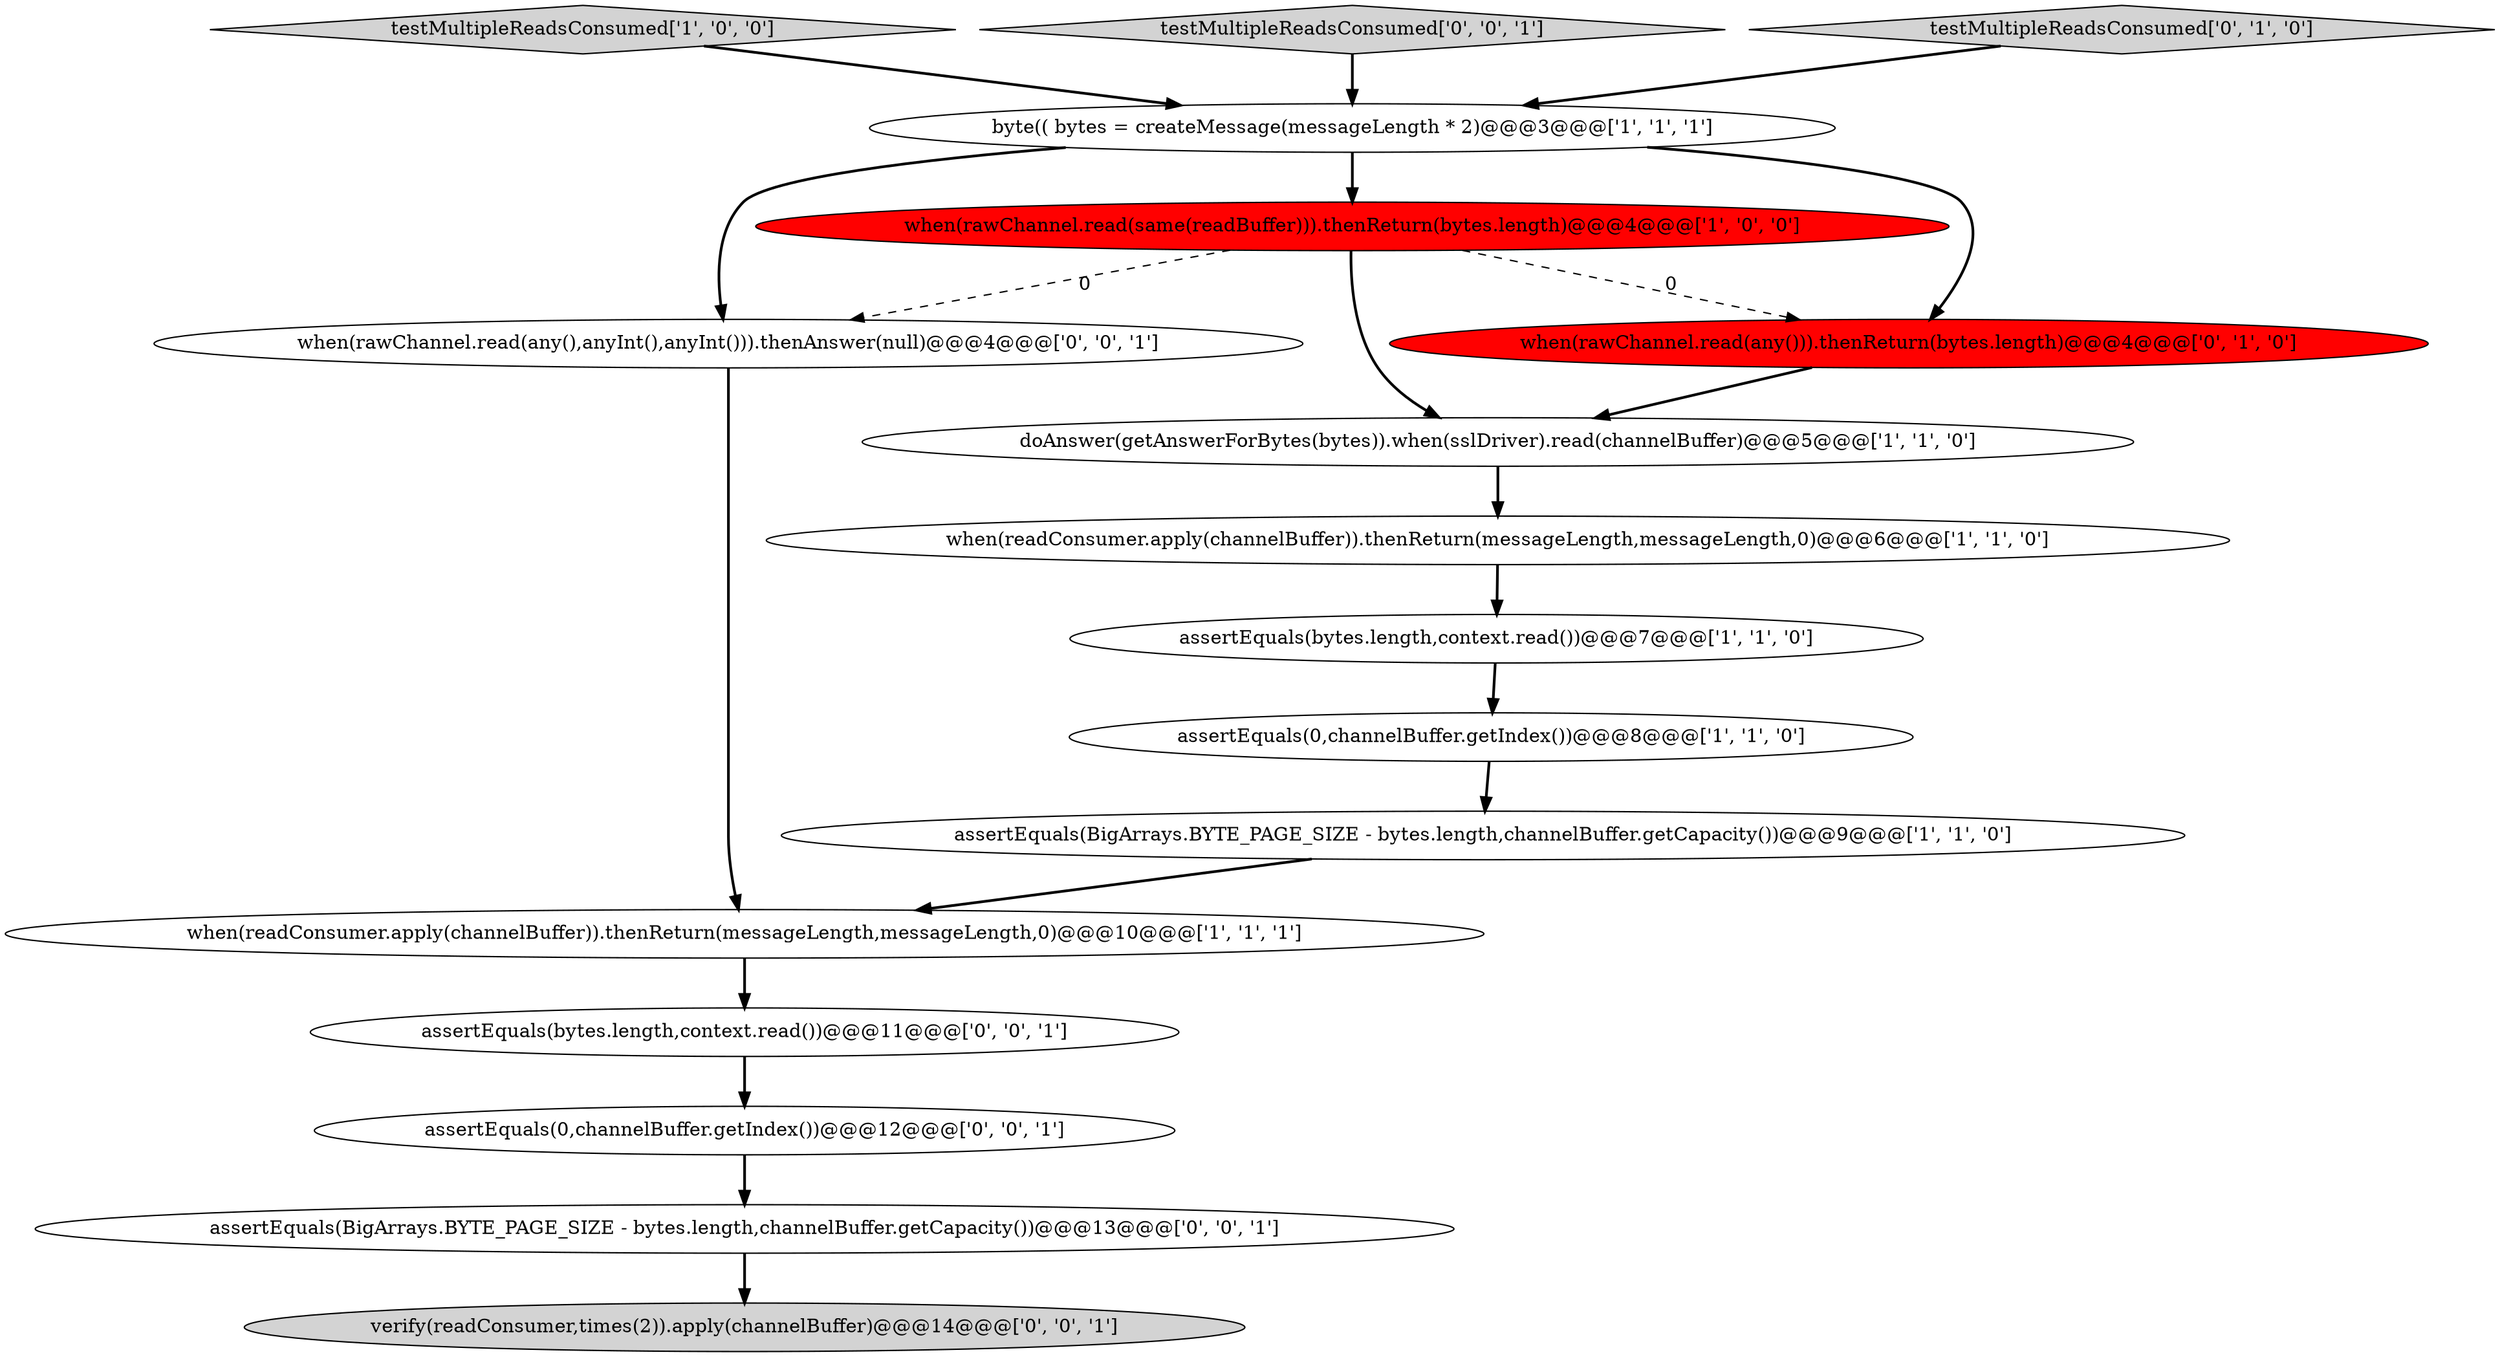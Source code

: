 digraph {
4 [style = filled, label = "byte(( bytes = createMessage(messageLength * 2)@@@3@@@['1', '1', '1']", fillcolor = white, shape = ellipse image = "AAA0AAABBB1BBB"];
12 [style = filled, label = "assertEquals(0,channelBuffer.getIndex())@@@12@@@['0', '0', '1']", fillcolor = white, shape = ellipse image = "AAA0AAABBB3BBB"];
13 [style = filled, label = "assertEquals(BigArrays.BYTE_PAGE_SIZE - bytes.length,channelBuffer.getCapacity())@@@13@@@['0', '0', '1']", fillcolor = white, shape = ellipse image = "AAA0AAABBB3BBB"];
2 [style = filled, label = "when(rawChannel.read(same(readBuffer))).thenReturn(bytes.length)@@@4@@@['1', '0', '0']", fillcolor = red, shape = ellipse image = "AAA1AAABBB1BBB"];
16 [style = filled, label = "assertEquals(bytes.length,context.read())@@@11@@@['0', '0', '1']", fillcolor = white, shape = ellipse image = "AAA0AAABBB3BBB"];
11 [style = filled, label = "when(rawChannel.read(any(),anyInt(),anyInt())).thenAnswer(null)@@@4@@@['0', '0', '1']", fillcolor = white, shape = ellipse image = "AAA0AAABBB3BBB"];
7 [style = filled, label = "doAnswer(getAnswerForBytes(bytes)).when(sslDriver).read(channelBuffer)@@@5@@@['1', '1', '0']", fillcolor = white, shape = ellipse image = "AAA0AAABBB1BBB"];
9 [style = filled, label = "when(rawChannel.read(any())).thenReturn(bytes.length)@@@4@@@['0', '1', '0']", fillcolor = red, shape = ellipse image = "AAA1AAABBB2BBB"];
15 [style = filled, label = "verify(readConsumer,times(2)).apply(channelBuffer)@@@14@@@['0', '0', '1']", fillcolor = lightgray, shape = ellipse image = "AAA0AAABBB3BBB"];
8 [style = filled, label = "testMultipleReadsConsumed['1', '0', '0']", fillcolor = lightgray, shape = diamond image = "AAA0AAABBB1BBB"];
5 [style = filled, label = "when(readConsumer.apply(channelBuffer)).thenReturn(messageLength,messageLength,0)@@@10@@@['1', '1', '1']", fillcolor = white, shape = ellipse image = "AAA0AAABBB1BBB"];
14 [style = filled, label = "testMultipleReadsConsumed['0', '0', '1']", fillcolor = lightgray, shape = diamond image = "AAA0AAABBB3BBB"];
1 [style = filled, label = "assertEquals(bytes.length,context.read())@@@7@@@['1', '1', '0']", fillcolor = white, shape = ellipse image = "AAA0AAABBB1BBB"];
10 [style = filled, label = "testMultipleReadsConsumed['0', '1', '0']", fillcolor = lightgray, shape = diamond image = "AAA0AAABBB2BBB"];
6 [style = filled, label = "when(readConsumer.apply(channelBuffer)).thenReturn(messageLength,messageLength,0)@@@6@@@['1', '1', '0']", fillcolor = white, shape = ellipse image = "AAA0AAABBB1BBB"];
3 [style = filled, label = "assertEquals(0,channelBuffer.getIndex())@@@8@@@['1', '1', '0']", fillcolor = white, shape = ellipse image = "AAA0AAABBB1BBB"];
0 [style = filled, label = "assertEquals(BigArrays.BYTE_PAGE_SIZE - bytes.length,channelBuffer.getCapacity())@@@9@@@['1', '1', '0']", fillcolor = white, shape = ellipse image = "AAA0AAABBB1BBB"];
1->3 [style = bold, label=""];
5->16 [style = bold, label=""];
4->9 [style = bold, label=""];
6->1 [style = bold, label=""];
12->13 [style = bold, label=""];
11->5 [style = bold, label=""];
2->11 [style = dashed, label="0"];
13->15 [style = bold, label=""];
4->2 [style = bold, label=""];
2->7 [style = bold, label=""];
8->4 [style = bold, label=""];
4->11 [style = bold, label=""];
9->7 [style = bold, label=""];
2->9 [style = dashed, label="0"];
16->12 [style = bold, label=""];
3->0 [style = bold, label=""];
7->6 [style = bold, label=""];
0->5 [style = bold, label=""];
14->4 [style = bold, label=""];
10->4 [style = bold, label=""];
}
